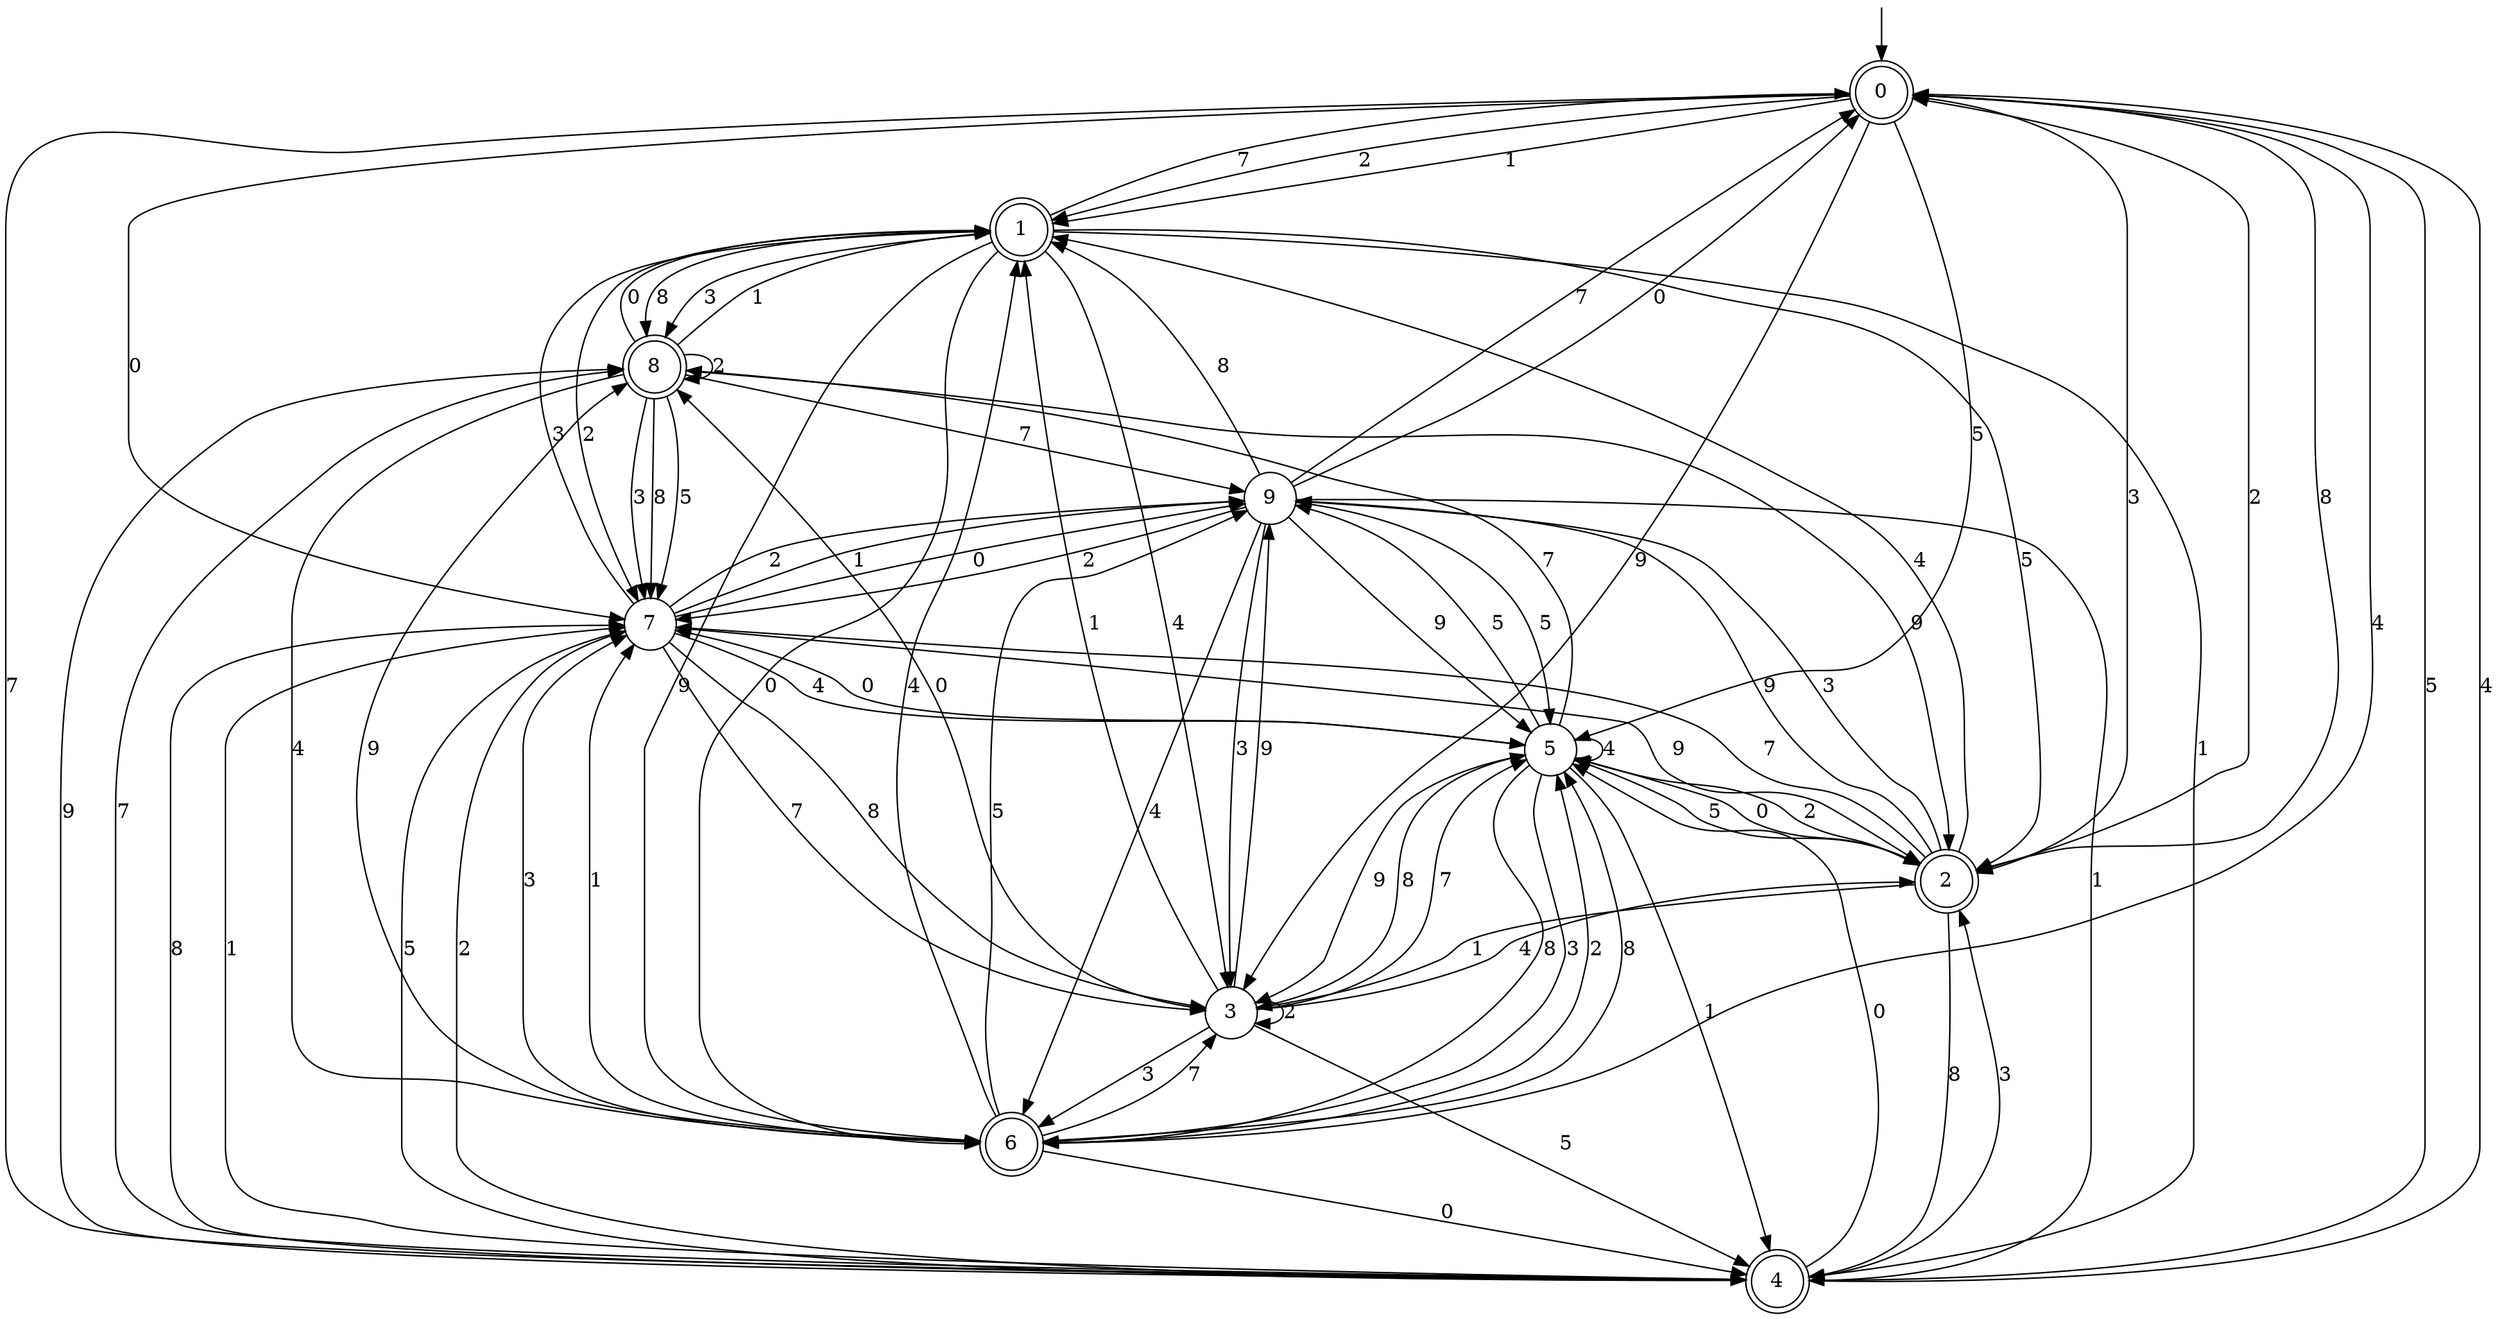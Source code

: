 digraph g {

	s0 [shape="doublecircle" label="0"];
	s1 [shape="doublecircle" label="1"];
	s2 [shape="doublecircle" label="2"];
	s3 [shape="circle" label="3"];
	s4 [shape="doublecircle" label="4"];
	s5 [shape="circle" label="5"];
	s6 [shape="doublecircle" label="6"];
	s7 [shape="circle" label="7"];
	s8 [shape="doublecircle" label="8"];
	s9 [shape="circle" label="9"];
	s0 -> s1 [label="2"];
	s0 -> s2 [label="8"];
	s0 -> s3 [label="9"];
	s0 -> s4 [label="7"];
	s0 -> s2 [label="3"];
	s0 -> s1 [label="1"];
	s0 -> s5 [label="5"];
	s0 -> s6 [label="4"];
	s0 -> s7 [label="0"];
	s1 -> s7 [label="2"];
	s1 -> s8 [label="8"];
	s1 -> s6 [label="9"];
	s1 -> s0 [label="7"];
	s1 -> s8 [label="3"];
	s1 -> s4 [label="1"];
	s1 -> s2 [label="5"];
	s1 -> s3 [label="4"];
	s1 -> s6 [label="0"];
	s2 -> s0 [label="2"];
	s2 -> s4 [label="8"];
	s2 -> s9 [label="9"];
	s2 -> s7 [label="7"];
	s2 -> s9 [label="3"];
	s2 -> s3 [label="1"];
	s2 -> s5 [label="5"];
	s2 -> s1 [label="4"];
	s2 -> s5 [label="0"];
	s3 -> s3 [label="2"];
	s3 -> s5 [label="8"];
	s3 -> s9 [label="9"];
	s3 -> s5 [label="7"];
	s3 -> s6 [label="3"];
	s3 -> s1 [label="1"];
	s3 -> s4 [label="5"];
	s3 -> s2 [label="4"];
	s3 -> s8 [label="0"];
	s4 -> s7 [label="2"];
	s4 -> s7 [label="8"];
	s4 -> s8 [label="9"];
	s4 -> s8 [label="7"];
	s4 -> s2 [label="3"];
	s4 -> s7 [label="1"];
	s4 -> s0 [label="5"];
	s4 -> s0 [label="4"];
	s4 -> s5 [label="0"];
	s5 -> s2 [label="2"];
	s5 -> s6 [label="8"];
	s5 -> s3 [label="9"];
	s5 -> s8 [label="7"];
	s5 -> s6 [label="3"];
	s5 -> s4 [label="1"];
	s5 -> s9 [label="5"];
	s5 -> s5 [label="4"];
	s5 -> s7 [label="0"];
	s6 -> s5 [label="2"];
	s6 -> s5 [label="8"];
	s6 -> s8 [label="9"];
	s6 -> s3 [label="7"];
	s6 -> s7 [label="3"];
	s6 -> s7 [label="1"];
	s6 -> s9 [label="5"];
	s6 -> s1 [label="4"];
	s6 -> s4 [label="0"];
	s7 -> s9 [label="2"];
	s7 -> s3 [label="8"];
	s7 -> s2 [label="9"];
	s7 -> s3 [label="7"];
	s7 -> s1 [label="3"];
	s7 -> s9 [label="1"];
	s7 -> s4 [label="5"];
	s7 -> s5 [label="4"];
	s7 -> s9 [label="0"];
	s8 -> s8 [label="2"];
	s8 -> s7 [label="8"];
	s8 -> s2 [label="9"];
	s8 -> s9 [label="7"];
	s8 -> s7 [label="3"];
	s8 -> s1 [label="1"];
	s8 -> s7 [label="5"];
	s8 -> s6 [label="4"];
	s8 -> s1 [label="0"];
	s9 -> s7 [label="2"];
	s9 -> s1 [label="8"];
	s9 -> s5 [label="9"];
	s9 -> s0 [label="7"];
	s9 -> s3 [label="3"];
	s9 -> s4 [label="1"];
	s9 -> s5 [label="5"];
	s9 -> s6 [label="4"];
	s9 -> s0 [label="0"];

__start0 [label="" shape="none" width="0" height="0"];
__start0 -> s0;

}
